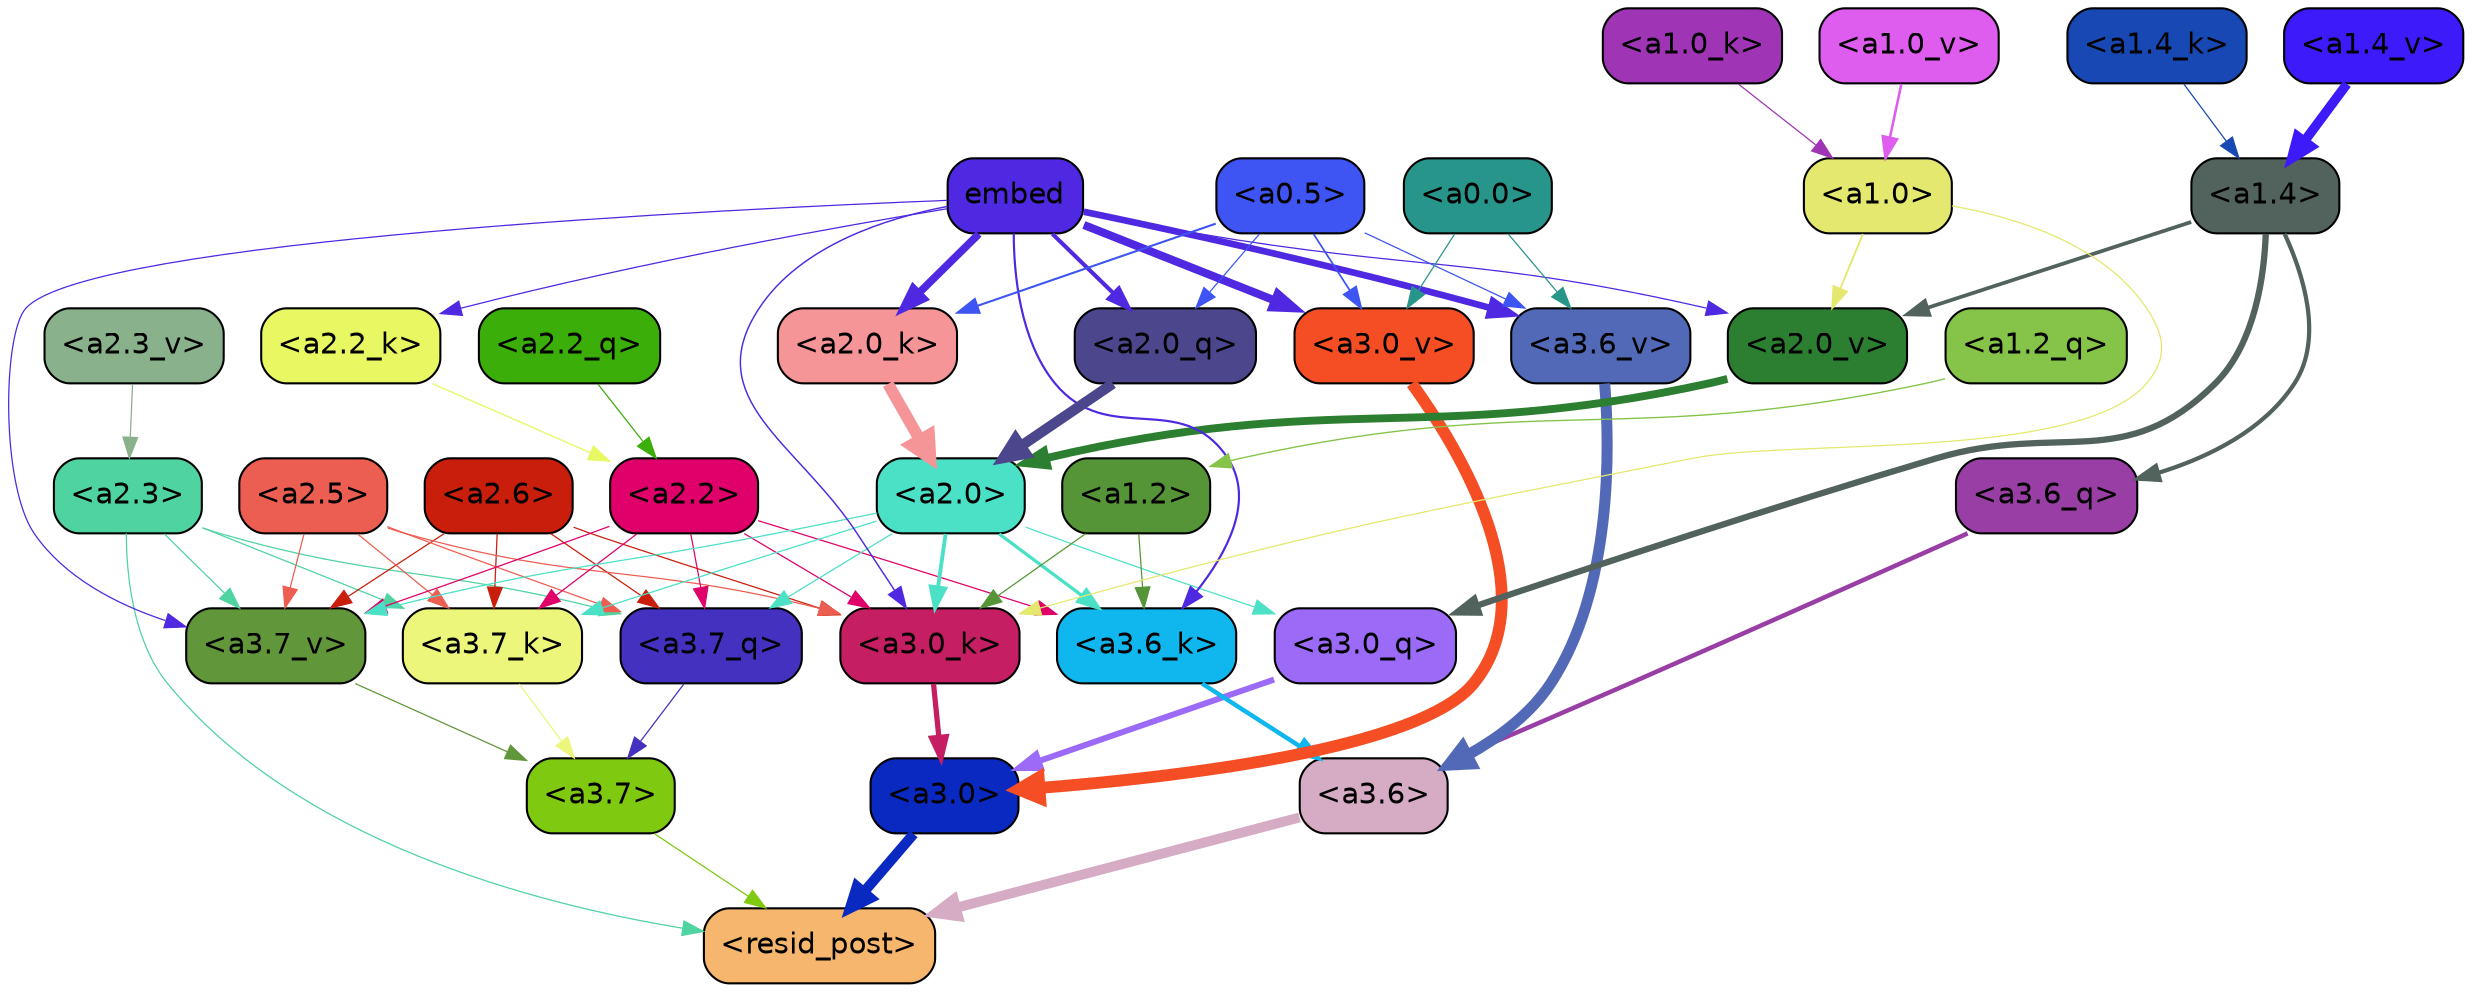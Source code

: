 strict digraph "" {
	graph [bgcolor=transparent,
		layout=dot,
		overlap=false,
		splines=true
	];
	"<a3.7>"	[color=black,
		fillcolor="#7fc910",
		fontname=Helvetica,
		shape=box,
		style="filled, rounded"];
	"<resid_post>"	[color=black,
		fillcolor="#f6b66e",
		fontname=Helvetica,
		shape=box,
		style="filled, rounded"];
	"<a3.7>" -> "<resid_post>"	[color="#7fc910",
		penwidth=0.6];
	"<a3.6>"	[color=black,
		fillcolor="#d6abc4",
		fontname=Helvetica,
		shape=box,
		style="filled, rounded"];
	"<a3.6>" -> "<resid_post>"	[color="#d6abc4",
		penwidth=4.751592040061951];
	"<a3.0>"	[color=black,
		fillcolor="#0a29c0",
		fontname=Helvetica,
		shape=box,
		style="filled, rounded"];
	"<a3.0>" -> "<resid_post>"	[color="#0a29c0",
		penwidth=4.904066681861877];
	"<a2.3>"	[color=black,
		fillcolor="#4fd3a0",
		fontname=Helvetica,
		shape=box,
		style="filled, rounded"];
	"<a2.3>" -> "<resid_post>"	[color="#4fd3a0",
		penwidth=0.6];
	"<a3.7_q>"	[color=black,
		fillcolor="#4431bf",
		fontname=Helvetica,
		shape=box,
		style="filled, rounded"];
	"<a2.3>" -> "<a3.7_q>"	[color="#4fd3a0",
		penwidth=0.6];
	"<a3.7_k>"	[color=black,
		fillcolor="#ecf67b",
		fontname=Helvetica,
		shape=box,
		style="filled, rounded"];
	"<a2.3>" -> "<a3.7_k>"	[color="#4fd3a0",
		penwidth=0.6];
	"<a3.7_v>"	[color=black,
		fillcolor="#62963a",
		fontname=Helvetica,
		shape=box,
		style="filled, rounded"];
	"<a2.3>" -> "<a3.7_v>"	[color="#4fd3a0",
		penwidth=0.6];
	"<a3.7_q>" -> "<a3.7>"	[color="#4431bf",
		penwidth=0.6];
	"<a3.6_q>"	[color=black,
		fillcolor="#993ea5",
		fontname=Helvetica,
		shape=box,
		style="filled, rounded"];
	"<a3.6_q>" -> "<a3.6>"	[color="#993ea5",
		penwidth=2.160832464694977];
	"<a3.0_q>"	[color=black,
		fillcolor="#9b6bf8",
		fontname=Helvetica,
		shape=box,
		style="filled, rounded"];
	"<a3.0_q>" -> "<a3.0>"	[color="#9b6bf8",
		penwidth=2.870753765106201];
	"<a3.7_k>" -> "<a3.7>"	[color="#ecf67b",
		penwidth=0.6];
	"<a3.6_k>"	[color=black,
		fillcolor="#0fb7ee",
		fontname=Helvetica,
		shape=box,
		style="filled, rounded"];
	"<a3.6_k>" -> "<a3.6>"	[color="#0fb7ee",
		penwidth=2.13908451795578];
	"<a3.0_k>"	[color=black,
		fillcolor="#c51e62",
		fontname=Helvetica,
		shape=box,
		style="filled, rounded"];
	"<a3.0_k>" -> "<a3.0>"	[color="#c51e62",
		penwidth=2.520303964614868];
	"<a3.7_v>" -> "<a3.7>"	[color="#62963a",
		penwidth=0.6];
	"<a3.6_v>"	[color=black,
		fillcolor="#5269b7",
		fontname=Helvetica,
		shape=box,
		style="filled, rounded"];
	"<a3.6_v>" -> "<a3.6>"	[color="#5269b7",
		penwidth=5.297133803367615];
	"<a3.0_v>"	[color=black,
		fillcolor="#f64e24",
		fontname=Helvetica,
		shape=box,
		style="filled, rounded"];
	"<a3.0_v>" -> "<a3.0>"	[color="#f64e24",
		penwidth=5.680712580680847];
	"<a2.6>"	[color=black,
		fillcolor="#ca1e0c",
		fontname=Helvetica,
		shape=box,
		style="filled, rounded"];
	"<a2.6>" -> "<a3.7_q>"	[color="#ca1e0c",
		penwidth=0.6];
	"<a2.6>" -> "<a3.7_k>"	[color="#ca1e0c",
		penwidth=0.6];
	"<a2.6>" -> "<a3.0_k>"	[color="#ca1e0c",
		penwidth=0.6];
	"<a2.6>" -> "<a3.7_v>"	[color="#ca1e0c",
		penwidth=0.6];
	"<a2.5>"	[color=black,
		fillcolor="#ed5e52",
		fontname=Helvetica,
		shape=box,
		style="filled, rounded"];
	"<a2.5>" -> "<a3.7_q>"	[color="#ed5e52",
		penwidth=0.6];
	"<a2.5>" -> "<a3.7_k>"	[color="#ed5e52",
		penwidth=0.6];
	"<a2.5>" -> "<a3.0_k>"	[color="#ed5e52",
		penwidth=0.6];
	"<a2.5>" -> "<a3.7_v>"	[color="#ed5e52",
		penwidth=0.6];
	"<a2.2>"	[color=black,
		fillcolor="#df0169",
		fontname=Helvetica,
		shape=box,
		style="filled, rounded"];
	"<a2.2>" -> "<a3.7_q>"	[color="#df0169",
		penwidth=0.6];
	"<a2.2>" -> "<a3.7_k>"	[color="#df0169",
		penwidth=0.6];
	"<a2.2>" -> "<a3.6_k>"	[color="#df0169",
		penwidth=0.6];
	"<a2.2>" -> "<a3.0_k>"	[color="#df0169",
		penwidth=0.6];
	"<a2.2>" -> "<a3.7_v>"	[color="#df0169",
		penwidth=0.6];
	"<a2.0>"	[color=black,
		fillcolor="#4be1c7",
		fontname=Helvetica,
		shape=box,
		style="filled, rounded"];
	"<a2.0>" -> "<a3.7_q>"	[color="#4be1c7",
		penwidth=0.6];
	"<a2.0>" -> "<a3.0_q>"	[color="#4be1c7",
		penwidth=0.6];
	"<a2.0>" -> "<a3.7_k>"	[color="#4be1c7",
		penwidth=0.6];
	"<a2.0>" -> "<a3.6_k>"	[color="#4be1c7",
		penwidth=1.5897698998451233];
	"<a2.0>" -> "<a3.0_k>"	[color="#4be1c7",
		penwidth=1.8405593037605286];
	"<a2.0>" -> "<a3.7_v>"	[color="#4be1c7",
		penwidth=0.6];
	"<a1.4>"	[color=black,
		fillcolor="#52625c",
		fontname=Helvetica,
		shape=box,
		style="filled, rounded"];
	"<a1.4>" -> "<a3.6_q>"	[color="#52625c",
		penwidth=2.0260728895664215];
	"<a1.4>" -> "<a3.0_q>"	[color="#52625c",
		penwidth=3.0185627341270447];
	"<a2.0_v>"	[color=black,
		fillcolor="#2c7e31",
		fontname=Helvetica,
		shape=box,
		style="filled, rounded"];
	"<a1.4>" -> "<a2.0_v>"	[color="#52625c",
		penwidth=1.7970525026321411];
	"<a1.2>"	[color=black,
		fillcolor="#559537",
		fontname=Helvetica,
		shape=box,
		style="filled, rounded"];
	"<a1.2>" -> "<a3.6_k>"	[color="#559537",
		penwidth=0.6];
	"<a1.2>" -> "<a3.0_k>"	[color="#559537",
		penwidth=0.6];
	embed	[color=black,
		fillcolor="#4f28e1",
		fontname=Helvetica,
		shape=box,
		style="filled, rounded"];
	embed -> "<a3.6_k>"	[color="#4f28e1",
		penwidth=1.046662151813507];
	embed -> "<a3.0_k>"	[color="#4f28e1",
		penwidth=0.6995279788970947];
	embed -> "<a3.7_v>"	[color="#4f28e1",
		penwidth=0.6];
	embed -> "<a3.6_v>"	[color="#4f28e1",
		penwidth=3.1840110421180725];
	embed -> "<a3.0_v>"	[color="#4f28e1",
		penwidth=3.9005755856633186];
	"<a2.0_q>"	[color=black,
		fillcolor="#4c468d",
		fontname=Helvetica,
		shape=box,
		style="filled, rounded"];
	embed -> "<a2.0_q>"	[color="#4f28e1",
		penwidth=1.9669389724731445];
	"<a2.2_k>"	[color=black,
		fillcolor="#e7f863",
		fontname=Helvetica,
		shape=box,
		style="filled, rounded"];
	embed -> "<a2.2_k>"	[color="#4f28e1",
		penwidth=0.6];
	"<a2.0_k>"	[color=black,
		fillcolor="#f59597",
		fontname=Helvetica,
		shape=box,
		style="filled, rounded"];
	embed -> "<a2.0_k>"	[color="#4f28e1",
		penwidth=3.6898754835128784];
	embed -> "<a2.0_v>"	[color="#4f28e1",
		penwidth=0.6];
	"<a1.0>"	[color=black,
		fillcolor="#e5e86e",
		fontname=Helvetica,
		shape=box,
		style="filled, rounded"];
	"<a1.0>" -> "<a3.0_k>"	[color="#e5e86e",
		penwidth=0.6];
	"<a1.0>" -> "<a2.0_v>"	[color="#e5e86e",
		penwidth=0.8836666345596313];
	"<a0.5>"	[color=black,
		fillcolor="#3e54f3",
		fontname=Helvetica,
		shape=box,
		style="filled, rounded"];
	"<a0.5>" -> "<a3.6_v>"	[color="#3e54f3",
		penwidth=0.6];
	"<a0.5>" -> "<a3.0_v>"	[color="#3e54f3",
		penwidth=0.8493617177009583];
	"<a0.5>" -> "<a2.0_q>"	[color="#3e54f3",
		penwidth=0.6];
	"<a0.5>" -> "<a2.0_k>"	[color="#3e54f3",
		penwidth=0.9942188858985901];
	"<a0.0>"	[color=black,
		fillcolor="#28958a",
		fontname=Helvetica,
		shape=box,
		style="filled, rounded"];
	"<a0.0>" -> "<a3.6_v>"	[color="#28958a",
		penwidth=0.6];
	"<a0.0>" -> "<a3.0_v>"	[color="#28958a",
		penwidth=0.6];
	"<a2.2_q>"	[color=black,
		fillcolor="#3bae09",
		fontname=Helvetica,
		shape=box,
		style="filled, rounded"];
	"<a2.2_q>" -> "<a2.2>"	[color="#3bae09",
		penwidth=0.6];
	"<a2.0_q>" -> "<a2.0>"	[color="#4c468d",
		penwidth=5.0040658712387085];
	"<a2.2_k>" -> "<a2.2>"	[color="#e7f863",
		penwidth=0.6304321400821209];
	"<a2.0_k>" -> "<a2.0>"	[color="#f59597",
		penwidth=5.6445024609565735];
	"<a2.3_v>"	[color=black,
		fillcolor="#88b18c",
		fontname=Helvetica,
		shape=box,
		style="filled, rounded"];
	"<a2.3_v>" -> "<a2.3>"	[color="#88b18c",
		penwidth=0.6];
	"<a2.0_v>" -> "<a2.0>"	[color="#2c7e31",
		penwidth=3.781584322452545];
	"<a1.2_q>"	[color=black,
		fillcolor="#85c349",
		fontname=Helvetica,
		shape=box,
		style="filled, rounded"];
	"<a1.2_q>" -> "<a1.2>"	[color="#85c349",
		penwidth=0.6481351256370544];
	"<a1.4_k>"	[color=black,
		fillcolor="#1848b4",
		fontname=Helvetica,
		shape=box,
		style="filled, rounded"];
	"<a1.4_k>" -> "<a1.4>"	[color="#1848b4",
		penwidth=0.6];
	"<a1.0_k>"	[color=black,
		fillcolor="#9f35b5",
		fontname=Helvetica,
		shape=box,
		style="filled, rounded"];
	"<a1.0_k>" -> "<a1.0>"	[color="#9f35b5",
		penwidth=0.6];
	"<a1.4_v>"	[color=black,
		fillcolor="#3c1af9",
		fontname=Helvetica,
		shape=box,
		style="filled, rounded"];
	"<a1.4_v>" -> "<a1.4>"	[color="#3c1af9",
		penwidth=4.602061748504639];
	"<a1.0_v>"	[color=black,
		fillcolor="#de5def",
		fontname=Helvetica,
		shape=box,
		style="filled, rounded"];
	"<a1.0_v>" -> "<a1.0>"	[color="#de5def",
		penwidth=1.227757602930069];
}
